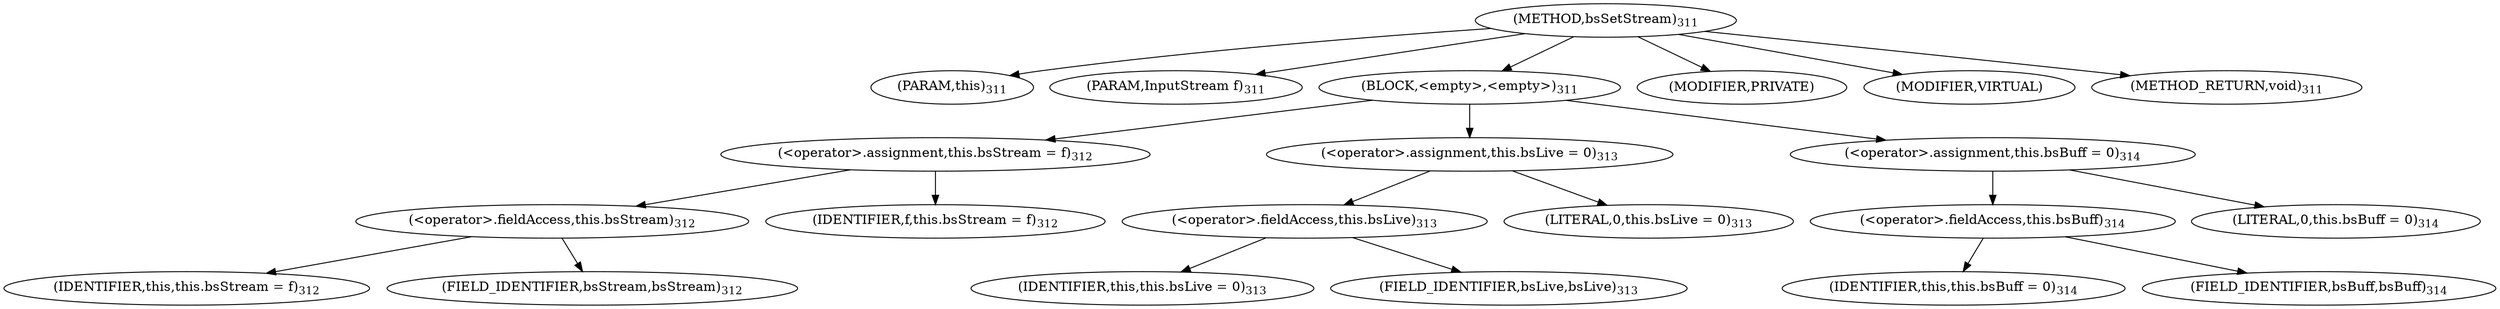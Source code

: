 digraph "bsSetStream" {  
"767" [label = <(METHOD,bsSetStream)<SUB>311</SUB>> ]
"768" [label = <(PARAM,this)<SUB>311</SUB>> ]
"769" [label = <(PARAM,InputStream f)<SUB>311</SUB>> ]
"770" [label = <(BLOCK,&lt;empty&gt;,&lt;empty&gt;)<SUB>311</SUB>> ]
"771" [label = <(&lt;operator&gt;.assignment,this.bsStream = f)<SUB>312</SUB>> ]
"772" [label = <(&lt;operator&gt;.fieldAccess,this.bsStream)<SUB>312</SUB>> ]
"773" [label = <(IDENTIFIER,this,this.bsStream = f)<SUB>312</SUB>> ]
"774" [label = <(FIELD_IDENTIFIER,bsStream,bsStream)<SUB>312</SUB>> ]
"775" [label = <(IDENTIFIER,f,this.bsStream = f)<SUB>312</SUB>> ]
"776" [label = <(&lt;operator&gt;.assignment,this.bsLive = 0)<SUB>313</SUB>> ]
"777" [label = <(&lt;operator&gt;.fieldAccess,this.bsLive)<SUB>313</SUB>> ]
"778" [label = <(IDENTIFIER,this,this.bsLive = 0)<SUB>313</SUB>> ]
"779" [label = <(FIELD_IDENTIFIER,bsLive,bsLive)<SUB>313</SUB>> ]
"780" [label = <(LITERAL,0,this.bsLive = 0)<SUB>313</SUB>> ]
"781" [label = <(&lt;operator&gt;.assignment,this.bsBuff = 0)<SUB>314</SUB>> ]
"782" [label = <(&lt;operator&gt;.fieldAccess,this.bsBuff)<SUB>314</SUB>> ]
"783" [label = <(IDENTIFIER,this,this.bsBuff = 0)<SUB>314</SUB>> ]
"784" [label = <(FIELD_IDENTIFIER,bsBuff,bsBuff)<SUB>314</SUB>> ]
"785" [label = <(LITERAL,0,this.bsBuff = 0)<SUB>314</SUB>> ]
"786" [label = <(MODIFIER,PRIVATE)> ]
"787" [label = <(MODIFIER,VIRTUAL)> ]
"788" [label = <(METHOD_RETURN,void)<SUB>311</SUB>> ]
  "767" -> "768" 
  "767" -> "769" 
  "767" -> "770" 
  "767" -> "786" 
  "767" -> "787" 
  "767" -> "788" 
  "770" -> "771" 
  "770" -> "776" 
  "770" -> "781" 
  "771" -> "772" 
  "771" -> "775" 
  "772" -> "773" 
  "772" -> "774" 
  "776" -> "777" 
  "776" -> "780" 
  "777" -> "778" 
  "777" -> "779" 
  "781" -> "782" 
  "781" -> "785" 
  "782" -> "783" 
  "782" -> "784" 
}
